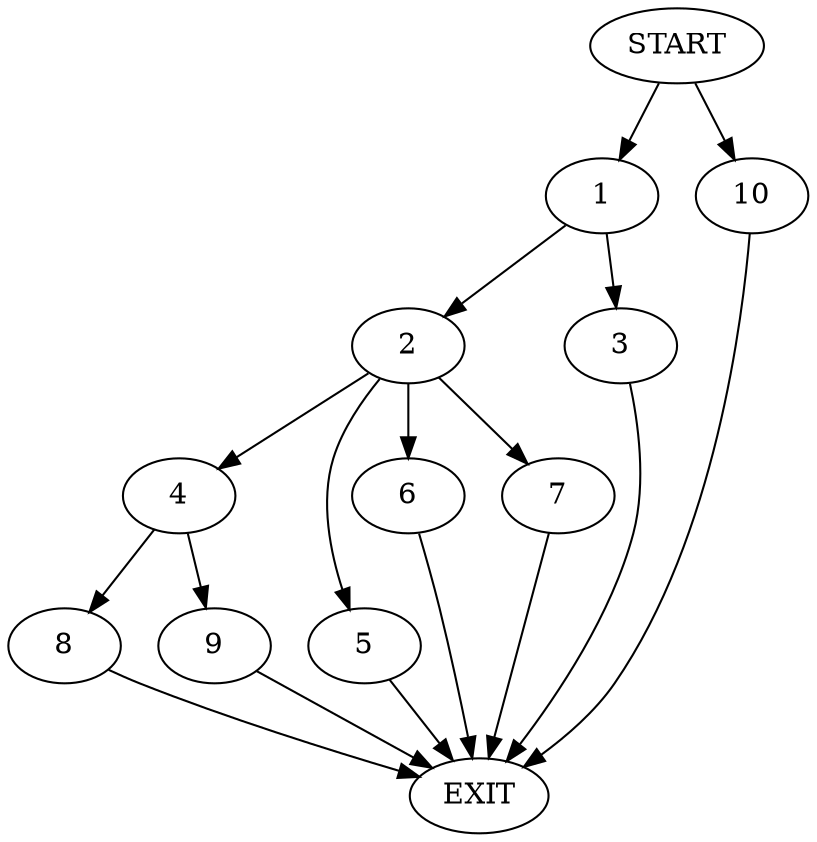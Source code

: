 digraph {
0 [label="START"]
11 [label="EXIT"]
0 -> 1
1 -> 2
1 -> 3
3 -> 11
2 -> 4
2 -> 5
2 -> 6
2 -> 7
7 -> 11
4 -> 8
4 -> 9
6 -> 11
5 -> 11
0 -> 10
10 -> 11
8 -> 11
9 -> 11
}
